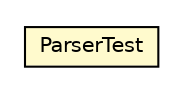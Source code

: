 #!/usr/local/bin/dot
#
# Class diagram 
# Generated by UMLGraph version R5_6-24-gf6e263 (http://www.umlgraph.org/)
#

digraph G {
	edge [fontname="Helvetica",fontsize=10,labelfontname="Helvetica",labelfontsize=10];
	node [fontname="Helvetica",fontsize=10,shape=plaintext];
	nodesep=0.25;
	ranksep=0.5;
	// net.trajano.jetng.test.ParserTest
	c58 [label=<<table title="net.trajano.jetng.test.ParserTest" border="0" cellborder="1" cellspacing="0" cellpadding="2" port="p" bgcolor="lemonChiffon" href="./ParserTest.html">
		<tr><td><table border="0" cellspacing="0" cellpadding="1">
<tr><td align="center" balign="center"> ParserTest </td></tr>
		</table></td></tr>
		</table>>, URL="./ParserTest.html", fontname="Helvetica", fontcolor="black", fontsize=10.0];
}


